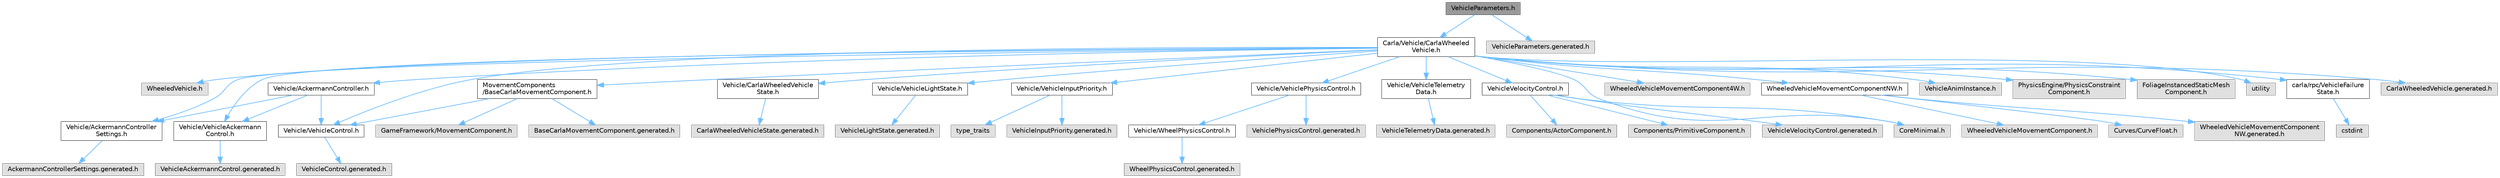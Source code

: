 digraph "VehicleParameters.h"
{
 // INTERACTIVE_SVG=YES
 // LATEX_PDF_SIZE
  bgcolor="transparent";
  edge [fontname=Helvetica,fontsize=10,labelfontname=Helvetica,labelfontsize=10];
  node [fontname=Helvetica,fontsize=10,shape=box,height=0.2,width=0.4];
  Node1 [id="Node000001",label="VehicleParameters.h",height=0.2,width=0.4,color="gray40", fillcolor="grey60", style="filled", fontcolor="black",tooltip=" "];
  Node1 -> Node2 [id="edge1_Node000001_Node000002",color="steelblue1",style="solid",tooltip=" "];
  Node2 [id="Node000002",label="Carla/Vehicle/CarlaWheeled\lVehicle.h",height=0.2,width=0.4,color="grey40", fillcolor="white", style="filled",URL="$d3/d00/CarlaWheeledVehicle_8h.html",tooltip=" "];
  Node2 -> Node3 [id="edge2_Node000002_Node000003",color="steelblue1",style="solid",tooltip=" "];
  Node3 [id="Node000003",label="WheeledVehicle.h",height=0.2,width=0.4,color="grey60", fillcolor="#E0E0E0", style="filled",tooltip=" "];
  Node2 -> Node4 [id="edge3_Node000002_Node000004",color="steelblue1",style="solid",tooltip=" "];
  Node4 [id="Node000004",label="Vehicle/AckermannController.h",height=0.2,width=0.4,color="grey40", fillcolor="white", style="filled",URL="$d0/d4d/AckermannController_8h.html",tooltip=" "];
  Node4 -> Node5 [id="edge4_Node000004_Node000005",color="steelblue1",style="solid",tooltip=" "];
  Node5 [id="Node000005",label="Vehicle/AckermannController\lSettings.h",height=0.2,width=0.4,color="grey40", fillcolor="white", style="filled",URL="$df/d92/Unreal_2CarlaUE4_2Plugins_2Carla_2Source_2Carla_2Vehicle_2AckermannControllerSettings_8h.html",tooltip=" "];
  Node5 -> Node6 [id="edge5_Node000005_Node000006",color="steelblue1",style="solid",tooltip=" "];
  Node6 [id="Node000006",label="AckermannControllerSettings.generated.h",height=0.2,width=0.4,color="grey60", fillcolor="#E0E0E0", style="filled",tooltip=" "];
  Node4 -> Node7 [id="edge6_Node000004_Node000007",color="steelblue1",style="solid",tooltip=" "];
  Node7 [id="Node000007",label="Vehicle/VehicleAckermann\lControl.h",height=0.2,width=0.4,color="grey40", fillcolor="white", style="filled",URL="$d7/d1a/Unreal_2CarlaUE4_2Plugins_2Carla_2Source_2Carla_2Vehicle_2VehicleAckermannControl_8h.html",tooltip=" "];
  Node7 -> Node8 [id="edge7_Node000007_Node000008",color="steelblue1",style="solid",tooltip=" "];
  Node8 [id="Node000008",label="VehicleAckermannControl.generated.h",height=0.2,width=0.4,color="grey60", fillcolor="#E0E0E0", style="filled",tooltip=" "];
  Node4 -> Node9 [id="edge8_Node000004_Node000009",color="steelblue1",style="solid",tooltip=" "];
  Node9 [id="Node000009",label="Vehicle/VehicleControl.h",height=0.2,width=0.4,color="grey40", fillcolor="white", style="filled",URL="$d4/dbd/Unreal_2CarlaUE4_2Plugins_2Carla_2Source_2Carla_2Vehicle_2VehicleControl_8h.html",tooltip=" "];
  Node9 -> Node10 [id="edge9_Node000009_Node000010",color="steelblue1",style="solid",tooltip=" "];
  Node10 [id="Node000010",label="VehicleControl.generated.h",height=0.2,width=0.4,color="grey60", fillcolor="#E0E0E0", style="filled",tooltip=" "];
  Node2 -> Node5 [id="edge10_Node000002_Node000005",color="steelblue1",style="solid",tooltip=" "];
  Node2 -> Node11 [id="edge11_Node000002_Node000011",color="steelblue1",style="solid",tooltip=" "];
  Node11 [id="Node000011",label="Vehicle/CarlaWheeledVehicle\lState.h",height=0.2,width=0.4,color="grey40", fillcolor="white", style="filled",URL="$d7/dab/CarlaWheeledVehicleState_8h.html",tooltip=" "];
  Node11 -> Node12 [id="edge12_Node000011_Node000012",color="steelblue1",style="solid",tooltip=" "];
  Node12 [id="Node000012",label="CarlaWheeledVehicleState.generated.h",height=0.2,width=0.4,color="grey60", fillcolor="#E0E0E0", style="filled",tooltip=" "];
  Node2 -> Node7 [id="edge13_Node000002_Node000007",color="steelblue1",style="solid",tooltip=" "];
  Node2 -> Node9 [id="edge14_Node000002_Node000009",color="steelblue1",style="solid",tooltip=" "];
  Node2 -> Node13 [id="edge15_Node000002_Node000013",color="steelblue1",style="solid",tooltip=" "];
  Node13 [id="Node000013",label="Vehicle/VehicleLightState.h",height=0.2,width=0.4,color="grey40", fillcolor="white", style="filled",URL="$d6/d6c/Unreal_2CarlaUE4_2Plugins_2Carla_2Source_2Carla_2Vehicle_2VehicleLightState_8h.html",tooltip=" "];
  Node13 -> Node14 [id="edge16_Node000013_Node000014",color="steelblue1",style="solid",tooltip=" "];
  Node14 [id="Node000014",label="VehicleLightState.generated.h",height=0.2,width=0.4,color="grey60", fillcolor="#E0E0E0", style="filled",tooltip=" "];
  Node2 -> Node15 [id="edge17_Node000002_Node000015",color="steelblue1",style="solid",tooltip=" "];
  Node15 [id="Node000015",label="Vehicle/VehicleInputPriority.h",height=0.2,width=0.4,color="grey40", fillcolor="white", style="filled",URL="$db/d8b/VehicleInputPriority_8h.html",tooltip=" "];
  Node15 -> Node16 [id="edge18_Node000015_Node000016",color="steelblue1",style="solid",tooltip=" "];
  Node16 [id="Node000016",label="type_traits",height=0.2,width=0.4,color="grey60", fillcolor="#E0E0E0", style="filled",tooltip=" "];
  Node15 -> Node17 [id="edge19_Node000015_Node000017",color="steelblue1",style="solid",tooltip=" "];
  Node17 [id="Node000017",label="VehicleInputPriority.generated.h",height=0.2,width=0.4,color="grey60", fillcolor="#E0E0E0", style="filled",tooltip=" "];
  Node2 -> Node18 [id="edge20_Node000002_Node000018",color="steelblue1",style="solid",tooltip=" "];
  Node18 [id="Node000018",label="Vehicle/VehiclePhysicsControl.h",height=0.2,width=0.4,color="grey40", fillcolor="white", style="filled",URL="$d3/d90/Unreal_2CarlaUE4_2Plugins_2Carla_2Source_2Carla_2Vehicle_2VehiclePhysicsControl_8h.html",tooltip=" "];
  Node18 -> Node19 [id="edge21_Node000018_Node000019",color="steelblue1",style="solid",tooltip=" "];
  Node19 [id="Node000019",label="Vehicle/WheelPhysicsControl.h",height=0.2,width=0.4,color="grey40", fillcolor="white", style="filled",URL="$dd/d7d/Unreal_2CarlaUE4_2Plugins_2Carla_2Source_2Carla_2Vehicle_2WheelPhysicsControl_8h.html",tooltip=" "];
  Node19 -> Node20 [id="edge22_Node000019_Node000020",color="steelblue1",style="solid",tooltip=" "];
  Node20 [id="Node000020",label="WheelPhysicsControl.generated.h",height=0.2,width=0.4,color="grey60", fillcolor="#E0E0E0", style="filled",tooltip=" "];
  Node18 -> Node21 [id="edge23_Node000018_Node000021",color="steelblue1",style="solid",tooltip=" "];
  Node21 [id="Node000021",label="VehiclePhysicsControl.generated.h",height=0.2,width=0.4,color="grey60", fillcolor="#E0E0E0", style="filled",tooltip=" "];
  Node2 -> Node22 [id="edge24_Node000002_Node000022",color="steelblue1",style="solid",tooltip=" "];
  Node22 [id="Node000022",label="Vehicle/VehicleTelemetry\lData.h",height=0.2,width=0.4,color="grey40", fillcolor="white", style="filled",URL="$de/dcb/Unreal_2CarlaUE4_2Plugins_2Carla_2Source_2Carla_2Vehicle_2VehicleTelemetryData_8h.html",tooltip=" "];
  Node22 -> Node23 [id="edge25_Node000022_Node000023",color="steelblue1",style="solid",tooltip=" "];
  Node23 [id="Node000023",label="VehicleTelemetryData.generated.h",height=0.2,width=0.4,color="grey60", fillcolor="#E0E0E0", style="filled",tooltip=" "];
  Node2 -> Node24 [id="edge26_Node000002_Node000024",color="steelblue1",style="solid",tooltip=" "];
  Node24 [id="Node000024",label="VehicleVelocityControl.h",height=0.2,width=0.4,color="grey40", fillcolor="white", style="filled",URL="$d6/df3/VehicleVelocityControl_8h.html",tooltip=" "];
  Node24 -> Node25 [id="edge27_Node000024_Node000025",color="steelblue1",style="solid",tooltip=" "];
  Node25 [id="Node000025",label="Components/ActorComponent.h",height=0.2,width=0.4,color="grey60", fillcolor="#E0E0E0", style="filled",tooltip=" "];
  Node24 -> Node26 [id="edge28_Node000024_Node000026",color="steelblue1",style="solid",tooltip=" "];
  Node26 [id="Node000026",label="Components/PrimitiveComponent.h",height=0.2,width=0.4,color="grey60", fillcolor="#E0E0E0", style="filled",tooltip=" "];
  Node24 -> Node27 [id="edge29_Node000024_Node000027",color="steelblue1",style="solid",tooltip=" "];
  Node27 [id="Node000027",label="CoreMinimal.h",height=0.2,width=0.4,color="grey60", fillcolor="#E0E0E0", style="filled",tooltip=" "];
  Node24 -> Node28 [id="edge30_Node000024_Node000028",color="steelblue1",style="solid",tooltip=" "];
  Node28 [id="Node000028",label="VehicleVelocityControl.generated.h",height=0.2,width=0.4,color="grey60", fillcolor="#E0E0E0", style="filled",tooltip=" "];
  Node2 -> Node29 [id="edge31_Node000002_Node000029",color="steelblue1",style="solid",tooltip=" "];
  Node29 [id="Node000029",label="WheeledVehicleMovementComponent4W.h",height=0.2,width=0.4,color="grey60", fillcolor="#E0E0E0", style="filled",tooltip=" "];
  Node2 -> Node30 [id="edge32_Node000002_Node000030",color="steelblue1",style="solid",tooltip=" "];
  Node30 [id="Node000030",label="WheeledVehicleMovementComponentNW.h",height=0.2,width=0.4,color="grey40", fillcolor="white", style="filled",URL="$d0/d34/WheeledVehicleMovementComponentNW_8h.html",tooltip=" "];
  Node30 -> Node31 [id="edge33_Node000030_Node000031",color="steelblue1",style="solid",tooltip=" "];
  Node31 [id="Node000031",label="WheeledVehicleMovementComponent.h",height=0.2,width=0.4,color="grey60", fillcolor="#E0E0E0", style="filled",tooltip=" "];
  Node30 -> Node32 [id="edge34_Node000030_Node000032",color="steelblue1",style="solid",tooltip=" "];
  Node32 [id="Node000032",label="Curves/CurveFloat.h",height=0.2,width=0.4,color="grey60", fillcolor="#E0E0E0", style="filled",tooltip=" "];
  Node30 -> Node33 [id="edge35_Node000030_Node000033",color="steelblue1",style="solid",tooltip=" "];
  Node33 [id="Node000033",label="WheeledVehicleMovementComponent\lNW.generated.h",height=0.2,width=0.4,color="grey60", fillcolor="#E0E0E0", style="filled",tooltip=" "];
  Node2 -> Node34 [id="edge36_Node000002_Node000034",color="steelblue1",style="solid",tooltip=" "];
  Node34 [id="Node000034",label="VehicleAnimInstance.h",height=0.2,width=0.4,color="grey60", fillcolor="#E0E0E0", style="filled",tooltip=" "];
  Node2 -> Node35 [id="edge37_Node000002_Node000035",color="steelblue1",style="solid",tooltip=" "];
  Node35 [id="Node000035",label="PhysicsEngine/PhysicsConstraint\lComponent.h",height=0.2,width=0.4,color="grey60", fillcolor="#E0E0E0", style="filled",tooltip=" "];
  Node2 -> Node36 [id="edge38_Node000002_Node000036",color="steelblue1",style="solid",tooltip=" "];
  Node36 [id="Node000036",label="MovementComponents\l/BaseCarlaMovementComponent.h",height=0.2,width=0.4,color="grey40", fillcolor="white", style="filled",URL="$d6/d10/BaseCarlaMovementComponent_8h.html",tooltip=" "];
  Node36 -> Node37 [id="edge39_Node000036_Node000037",color="steelblue1",style="solid",tooltip=" "];
  Node37 [id="Node000037",label="GameFramework/MovementComponent.h",height=0.2,width=0.4,color="grey60", fillcolor="#E0E0E0", style="filled",tooltip=" "];
  Node36 -> Node9 [id="edge40_Node000036_Node000009",color="steelblue1",style="solid",tooltip=" "];
  Node36 -> Node38 [id="edge41_Node000036_Node000038",color="steelblue1",style="solid",tooltip=" "];
  Node38 [id="Node000038",label="BaseCarlaMovementComponent.generated.h",height=0.2,width=0.4,color="grey60", fillcolor="#E0E0E0", style="filled",tooltip=" "];
  Node2 -> Node39 [id="edge42_Node000002_Node000039",color="steelblue1",style="solid",tooltip=" "];
  Node39 [id="Node000039",label="FoliageInstancedStaticMesh\lComponent.h",height=0.2,width=0.4,color="grey60", fillcolor="#E0E0E0", style="filled",tooltip=" "];
  Node2 -> Node27 [id="edge43_Node000002_Node000027",color="steelblue1",style="solid",tooltip=" "];
  Node2 -> Node40 [id="edge44_Node000002_Node000040",color="steelblue1",style="solid",tooltip=" "];
  Node40 [id="Node000040",label="utility",height=0.2,width=0.4,color="grey60", fillcolor="#E0E0E0", style="filled",tooltip=" "];
  Node2 -> Node41 [id="edge45_Node000002_Node000041",color="steelblue1",style="solid",tooltip=" "];
  Node41 [id="Node000041",label="carla/rpc/VehicleFailure\lState.h",height=0.2,width=0.4,color="grey40", fillcolor="white", style="filled",URL="$d6/dac/VehicleFailureState_8h.html",tooltip=" "];
  Node41 -> Node42 [id="edge46_Node000041_Node000042",color="steelblue1",style="solid",tooltip=" "];
  Node42 [id="Node000042",label="cstdint",height=0.2,width=0.4,color="grey60", fillcolor="#E0E0E0", style="filled",tooltip=" "];
  Node2 -> Node43 [id="edge47_Node000002_Node000043",color="steelblue1",style="solid",tooltip=" "];
  Node43 [id="Node000043",label="CarlaWheeledVehicle.generated.h",height=0.2,width=0.4,color="grey60", fillcolor="#E0E0E0", style="filled",tooltip=" "];
  Node1 -> Node44 [id="edge48_Node000001_Node000044",color="steelblue1",style="solid",tooltip=" "];
  Node44 [id="Node000044",label="VehicleParameters.generated.h",height=0.2,width=0.4,color="grey60", fillcolor="#E0E0E0", style="filled",tooltip=" "];
}
